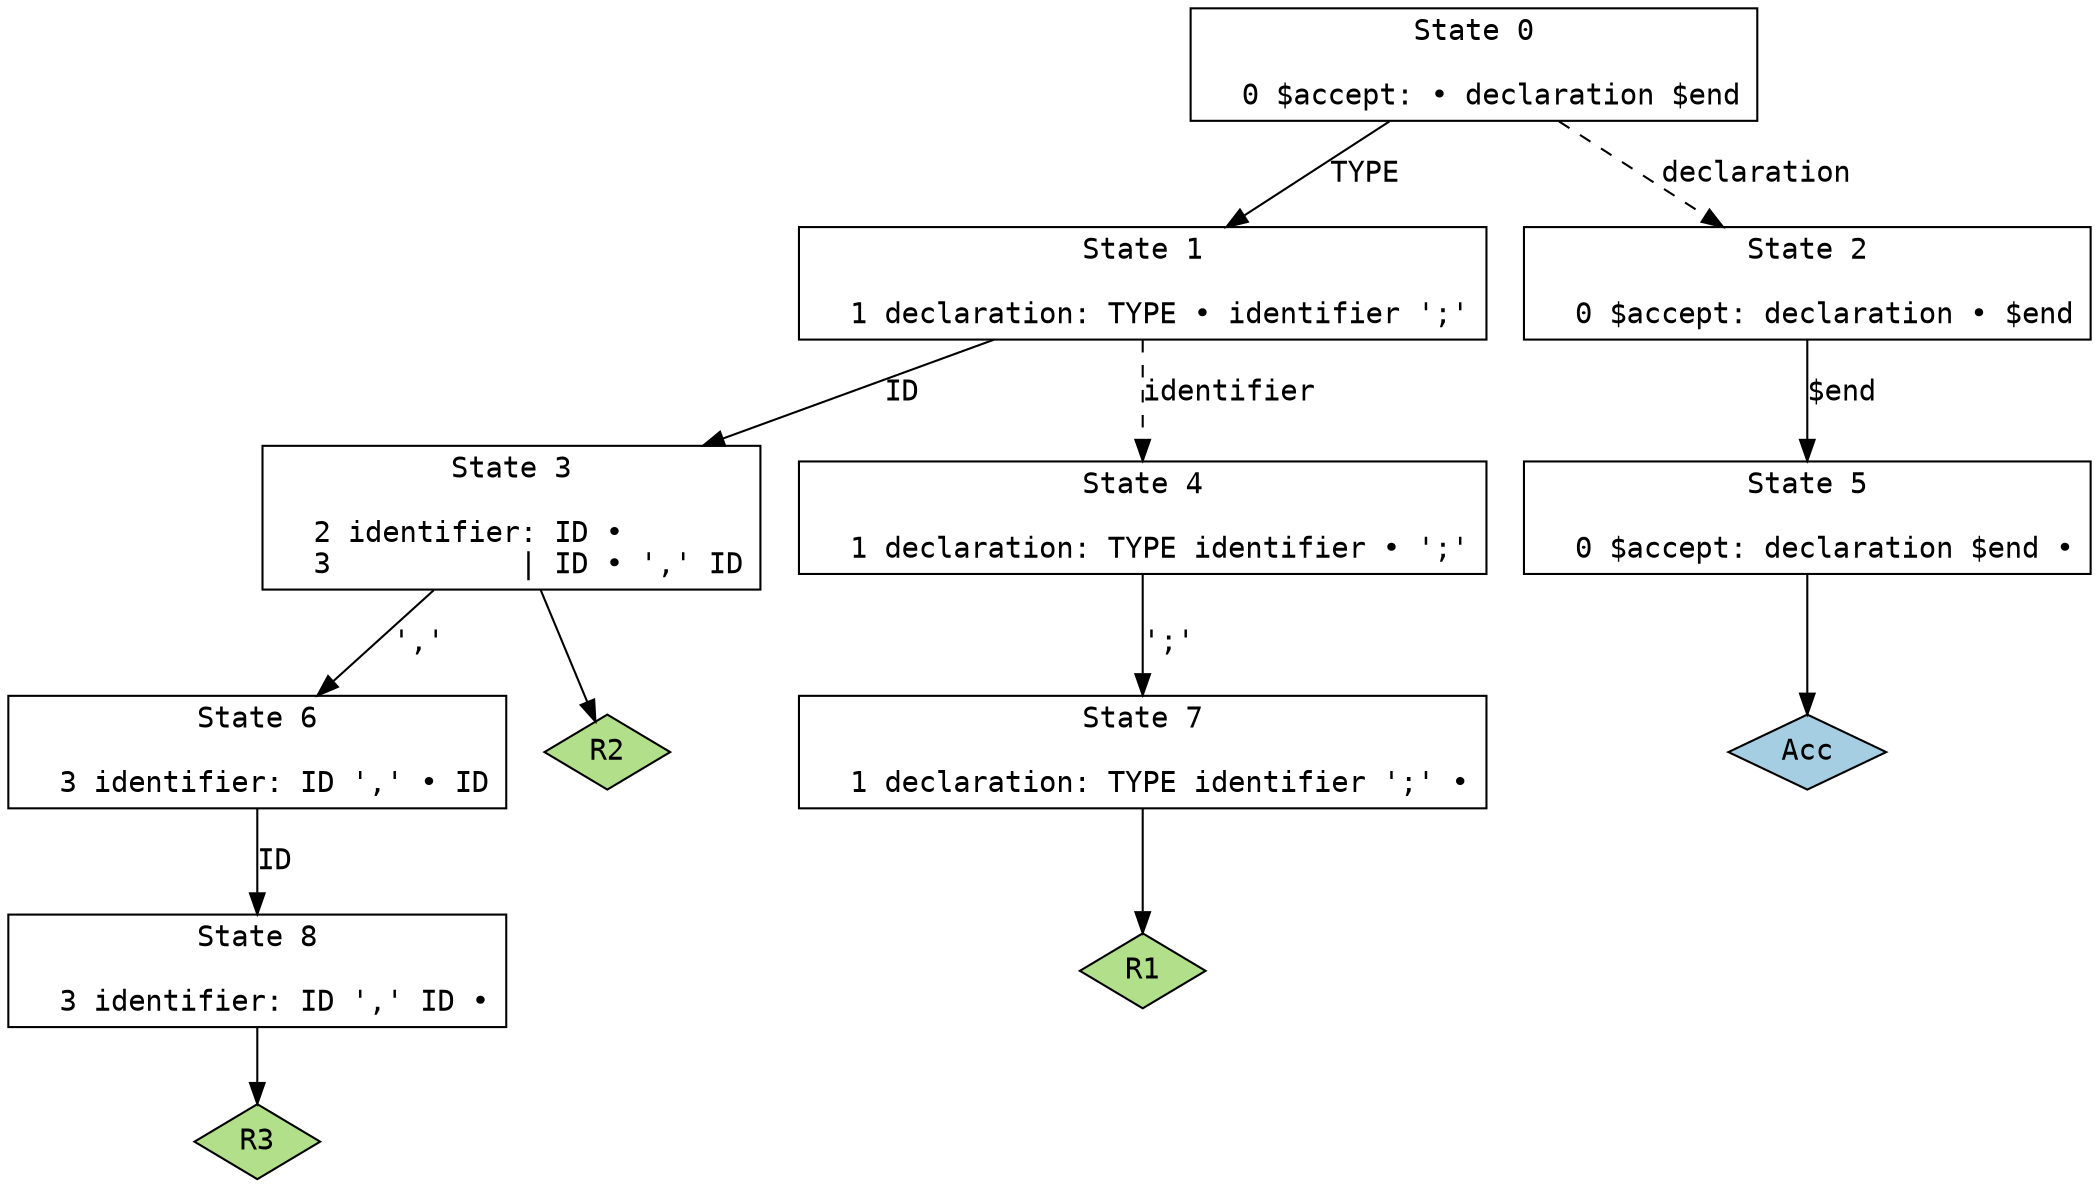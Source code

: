 // Generated by GNU Bison 3.8.2.
// Report bugs to <bug-bison@gnu.org>.
// Home page: <https://www.gnu.org/software/bison/>.

digraph "parser.y"
{
  node [fontname = courier, shape = box, colorscheme = paired6]
  edge [fontname = courier]

  0 [label="State 0\n\l  0 $accept: • declaration $end\l"]
  0 -> 1 [style=solid label="TYPE"]
  0 -> 2 [style=dashed label="declaration"]
  1 [label="State 1\n\l  1 declaration: TYPE • identifier ';'\l"]
  1 -> 3 [style=solid label="ID"]
  1 -> 4 [style=dashed label="identifier"]
  2 [label="State 2\n\l  0 $accept: declaration • $end\l"]
  2 -> 5 [style=solid label="$end"]
  3 [label="State 3\n\l  2 identifier: ID •\l  3           | ID • ',' ID\l"]
  3 -> 6 [style=solid label="','"]
  3 -> "3R2" [style=solid]
 "3R2" [label="R2", fillcolor=3, shape=diamond, style=filled]
  4 [label="State 4\n\l  1 declaration: TYPE identifier • ';'\l"]
  4 -> 7 [style=solid label="';'"]
  5 [label="State 5\n\l  0 $accept: declaration $end •\l"]
  5 -> "5R0" [style=solid]
 "5R0" [label="Acc", fillcolor=1, shape=diamond, style=filled]
  6 [label="State 6\n\l  3 identifier: ID ',' • ID\l"]
  6 -> 8 [style=solid label="ID"]
  7 [label="State 7\n\l  1 declaration: TYPE identifier ';' •\l"]
  7 -> "7R1" [style=solid]
 "7R1" [label="R1", fillcolor=3, shape=diamond, style=filled]
  8 [label="State 8\n\l  3 identifier: ID ',' ID •\l"]
  8 -> "8R3" [style=solid]
 "8R3" [label="R3", fillcolor=3, shape=diamond, style=filled]
}

